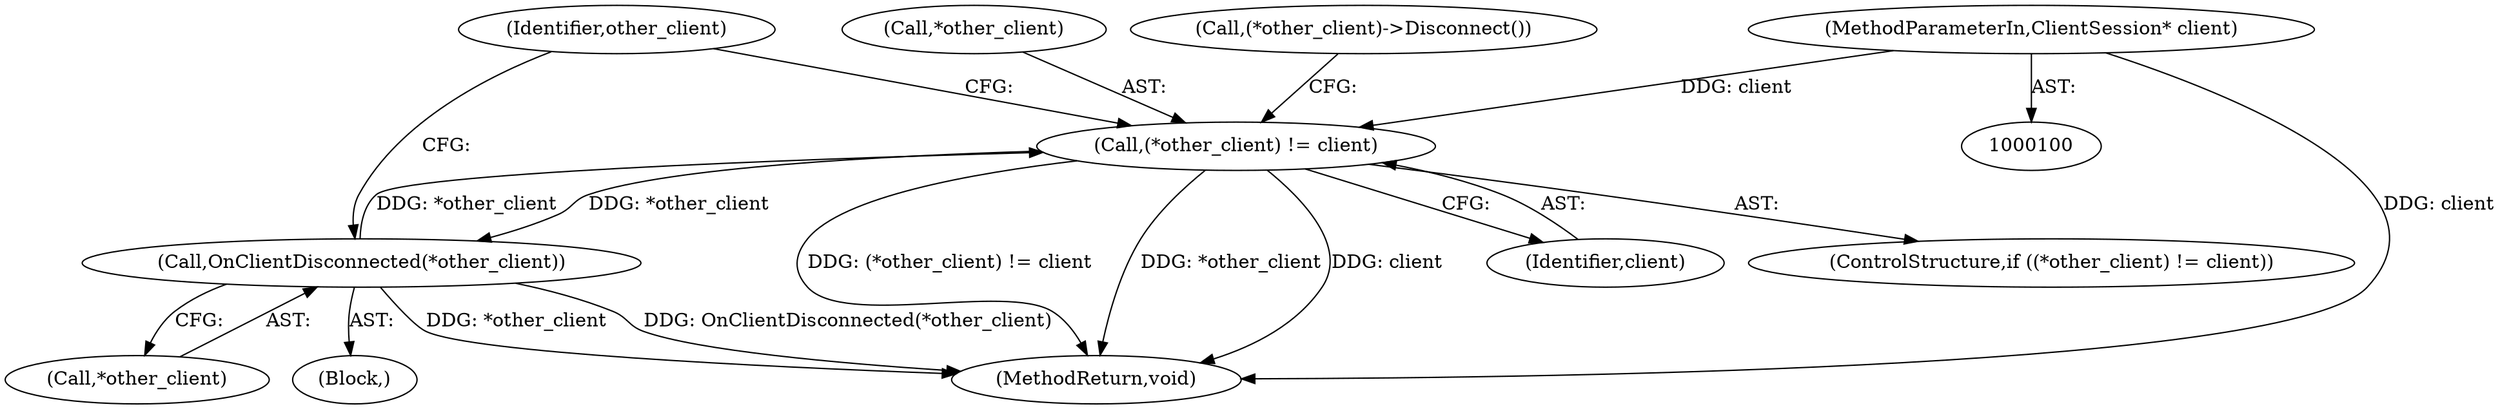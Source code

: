 digraph "1_Chrome_a46bcef82b29d30836a0f26226e3d4aca4fa9612@pointer" {
"1000121" [label="(Call,(*other_client) != client)"];
"1000127" [label="(Call,OnClientDisconnected(*other_client))"];
"1000121" [label="(Call,(*other_client) != client)"];
"1000101" [label="(MethodParameterIn,ClientSession* client)"];
"1000122" [label="(Call,*other_client)"];
"1000126" [label="(Call,(*other_client)->Disconnect())"];
"1000127" [label="(Call,OnClientDisconnected(*other_client))"];
"1000101" [label="(MethodParameterIn,ClientSession* client)"];
"1000121" [label="(Call,(*other_client) != client)"];
"1000128" [label="(Call,*other_client)"];
"1000120" [label="(ControlStructure,if ((*other_client) != client))"];
"1000125" [label="(Block,)"];
"1000118" [label="(Identifier,other_client)"];
"1000187" [label="(MethodReturn,void)"];
"1000124" [label="(Identifier,client)"];
"1000121" -> "1000120"  [label="AST: "];
"1000121" -> "1000124"  [label="CFG: "];
"1000122" -> "1000121"  [label="AST: "];
"1000124" -> "1000121"  [label="AST: "];
"1000126" -> "1000121"  [label="CFG: "];
"1000118" -> "1000121"  [label="CFG: "];
"1000121" -> "1000187"  [label="DDG: (*other_client) != client"];
"1000121" -> "1000187"  [label="DDG: *other_client"];
"1000121" -> "1000187"  [label="DDG: client"];
"1000127" -> "1000121"  [label="DDG: *other_client"];
"1000101" -> "1000121"  [label="DDG: client"];
"1000121" -> "1000127"  [label="DDG: *other_client"];
"1000127" -> "1000125"  [label="AST: "];
"1000127" -> "1000128"  [label="CFG: "];
"1000128" -> "1000127"  [label="AST: "];
"1000118" -> "1000127"  [label="CFG: "];
"1000127" -> "1000187"  [label="DDG: OnClientDisconnected(*other_client)"];
"1000127" -> "1000187"  [label="DDG: *other_client"];
"1000101" -> "1000100"  [label="AST: "];
"1000101" -> "1000187"  [label="DDG: client"];
}
